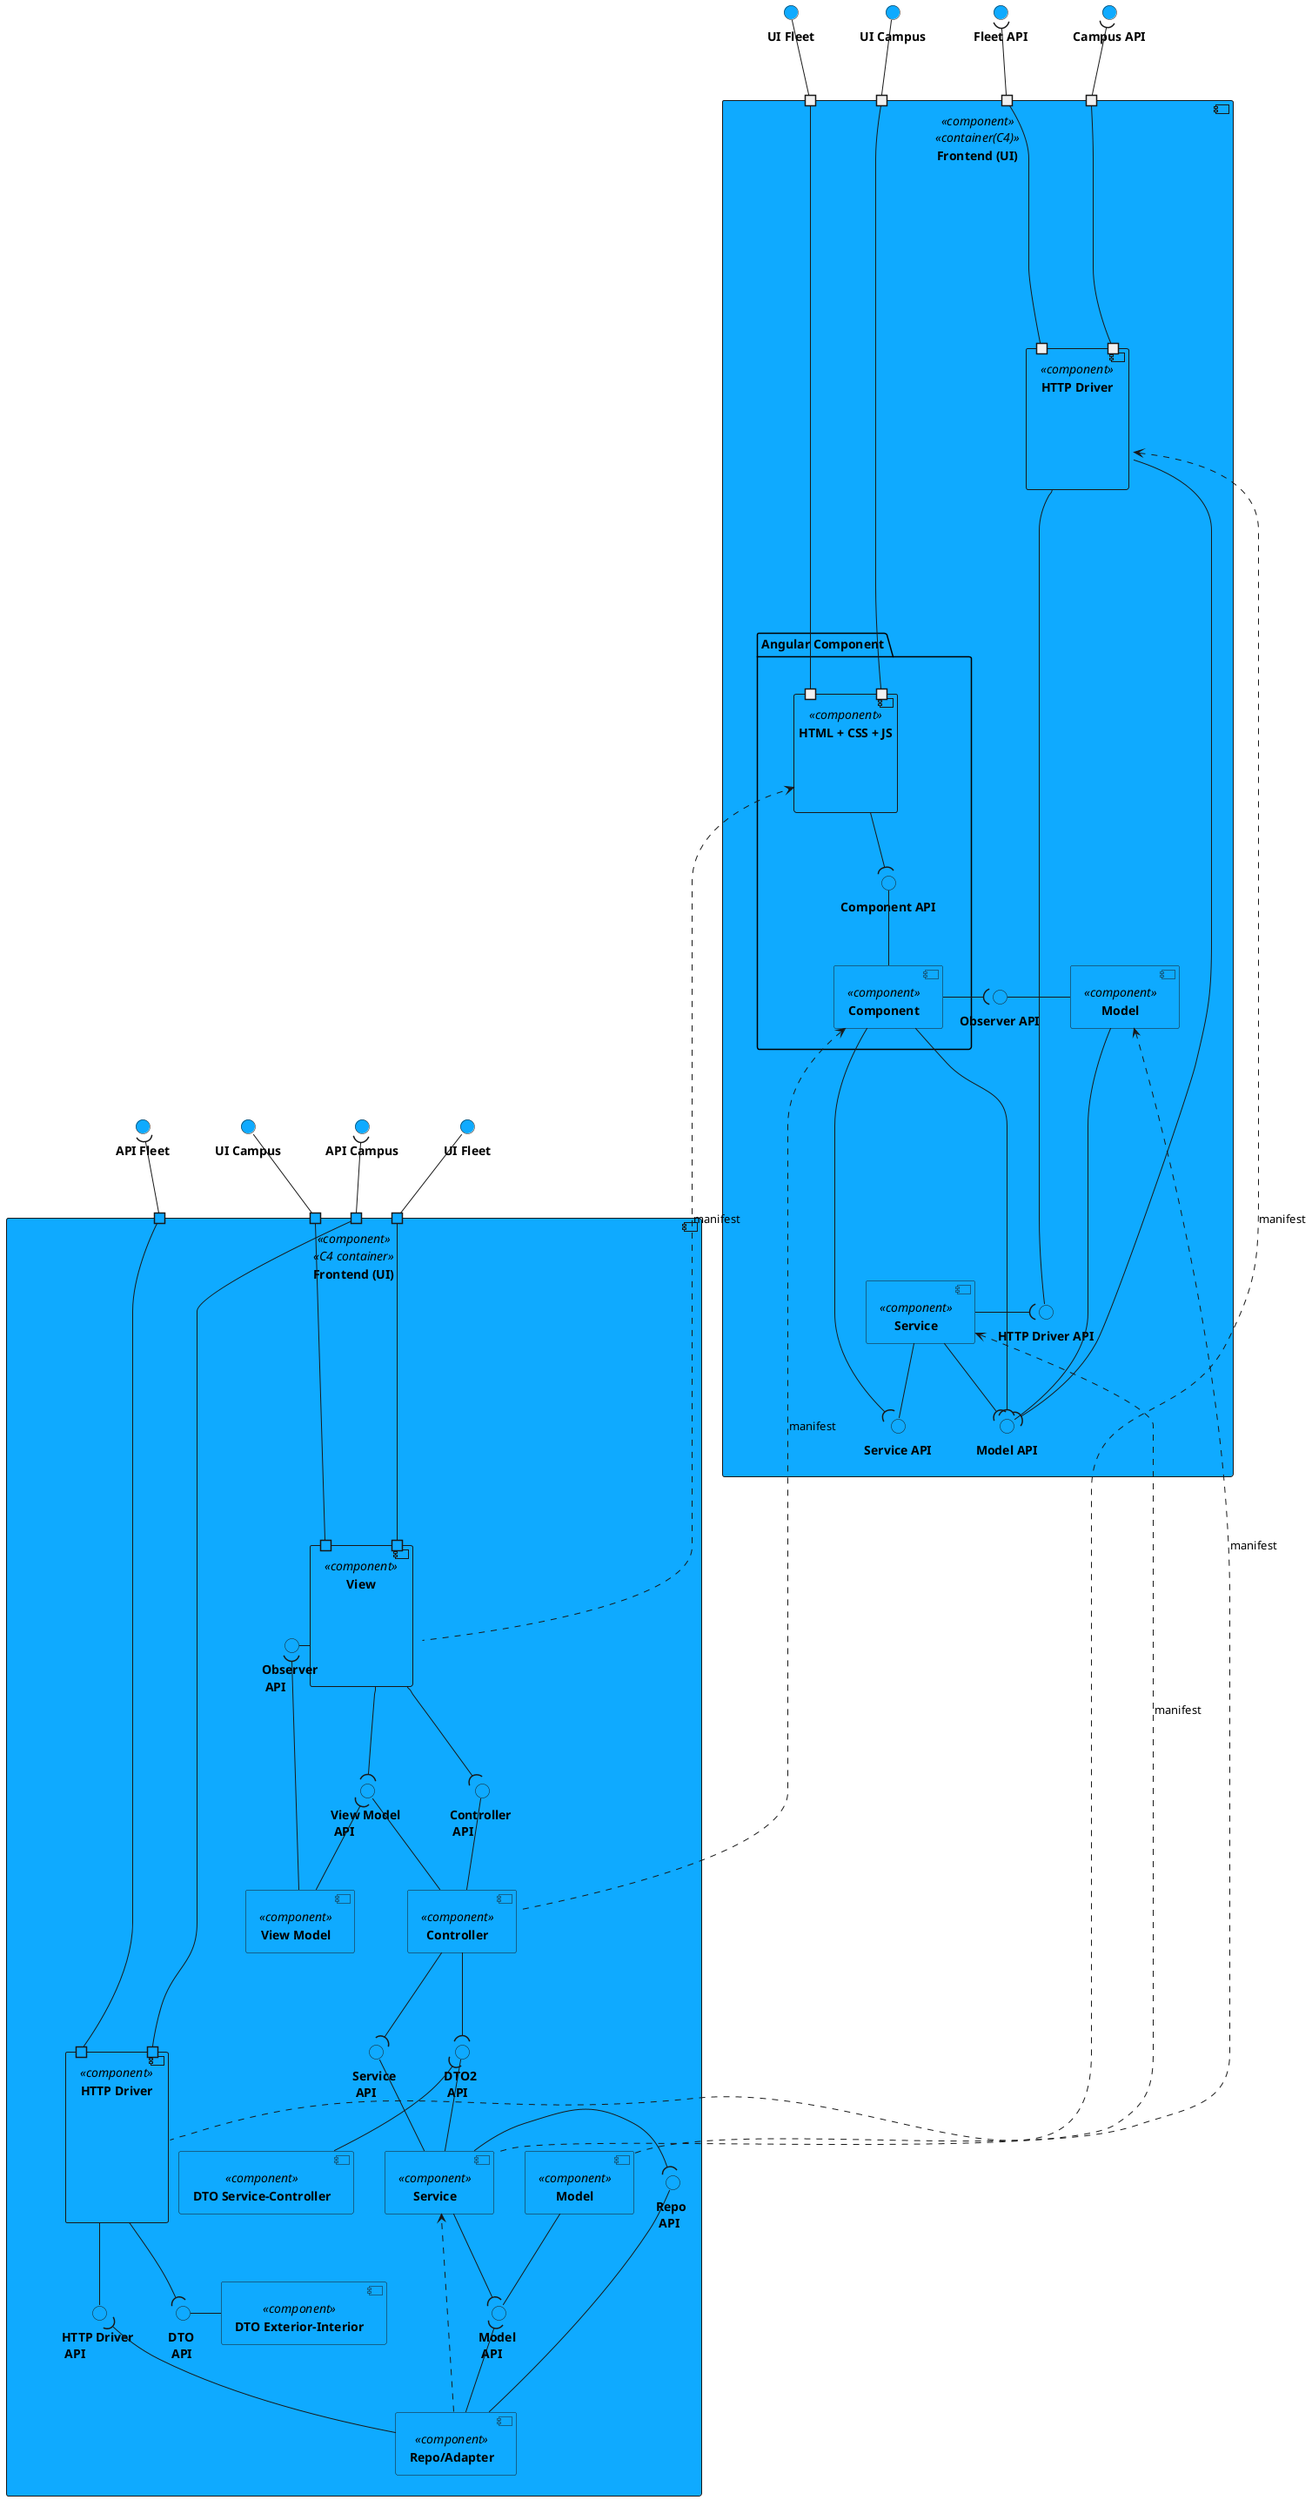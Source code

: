 @startuml

hide circle
hide empty members

skinparam padding 1


skinparam interface {
    backgroundColor #0faaff
}

skinparam component {
    backgroundColor #0faaff
}

interface UI_Campus as "**UI Campus**"
interface UI_Fleet as "**UI Fleet**"
interface API_Fleet as "**API Fleet**"
interface API_Campus as "**API Campus**"

component UI_L <<component>> <<C4 container>> as "**Frontend (UI)**" {
port p1 as " " #0faaff
port p2 as " " #0faaff
port p3 as " " #0faaff
port p4 as " " #0faaff

        component View <<component>> as "**View**"{
            port p5 as " " #0faaff
            port p6 as " " #0faaff
        }
        component HTTPDriver <<component>> as "**HTTP Driver**"{
           port p7 as " " #0faaff
           port p8 as " " #0faaff
        }
        component ViewModel <<component>> as "**View Model**"
        component Controller <<component>> as "**Controller**"
        component Service <<component>> as "**Service**"
        component Model <<component>> as "**Model**"
        component Repository <<component>> as "**Repo/Adapter**"
        component DTO <<component>> as "**DTO Exterior-Interior**"
        component DTO1 <<component>> as "**DTO Service-Controller**"

        interface C_API as "**Controller** \n **API**"
        interface VM_API as "**View Model** \n **API**"
        interface Ob_API as "**Observer** \n **API**"
        interface S_API as "**Service** \n **API**"
        interface R_API as "**Repo** \n **API**"
        interface HTTP_API as "**HTTP Driver** \n **API**"
        interface DTO_API as "**DTO** \n **API**"
        interface Model_API as "**Model** \n **API**"
        interface DTO2_API as "**DTO2** \n **API**"

UI_Campus -d- p1
UI_Fleet -d- p2
p1 -- p5
p2 -- p6
"View" -right- Ob_API
Ob_API )-- "ViewModel"
"View" -down-( C_API
"View" -down-( VM_API
C_API -down- Controller
VM_API -down- Controller
VM_API )-- ViewModel
Controller -down-( S_API
Controller -down-( DTO2_API
S_API -down- Service
DTO2_API -down- Service
DTO2_API )-down- DTO1




API_Fleet )-down- p3
API_Campus )-down- p4
p3 -- p7
p4 -- p8
HTTPDriver -down- HTTP_API
HTTP_API )-down- "Repository"
HTTPDriver -down-( DTO_API
DTO_API -right- DTO
"Repository" -left- R_API
R_API )-left-"Service"
"Repository" ..> "Service"
Service -down-( Model_API
Model -down- Model_API
Model_API )-down- "Repository"


}

    interface Cam_UI_I as "**UI Campus**"
    interface F_UI_I as "**UI Fleet**"
    interface Cam_API_I as "**Campus API**"
    interface F_API_I as "**Fleet API**"

component UI_I <<component>><<container(C4)>>as "Frontend (UI)"{

    port " " as p1_I
    port " " as p2_I
    port " " as p3_I
    port " " as p4_I


    folder Angular_I as "Angular Component"{
        component HTML_I <<component>> as "**HTML + CSS + JS**"{
            port " " as pH1_I
            port " " as pH2_I

            pH1_I - p1_I
            pH2_I - p2_I
        }
        component Component_I <<component>> as "**Component**"
        interface C_API_I as "**Component API**"

        HTML_I -down-( C_API_I
        Component_I -up- C_API_I
    }

    interface Observer_I as "**Observer API**"
    component Service_I <<component>> as "**Service**"
    interface S_API_I as "**Service API**"
    component Model_I <<component>> as "**Model**"
    interface M_API_I as "**Model API**"
    component Driver_I <<component>> as "**HTTP Driver**"{
        port " " as pD1_I
        port " " as pD2_I

        pD1_I -u- p3_I
        pD2_I -u- p4_I
    }
    interface D_API_I as "**HTTP Driver API**"

    Service_I -r- S_API_I
    Model_I -- M_API_I
    Driver_I -r- D_API_I

    Component_I -r-( Observer_I
    Model_I -l-- Observer_I

    Component_I -down----( S_API_I
    Component_I --( M_API_I

    Service_I -r-( D_API_I
    Service_I --( M_API_I

    Driver_I --( M_API_I

    p1_I -up- Cam_UI_I
    p2_I -up- F_UI_I
    p3_I -up-( Cam_API_I
    p4_I -up-( F_API_I


    Service_I -[hidden]up--- Component_I
    Model_I -[hidden]up--- Driver_I
    HTML_I -[hidden]right--- Component_I
    Driver_I -[hidden]d--- Angular_I
}

View -u------.> HTML_I : manifest
Controller -u-------.> Component_I : manifest
HTTPDriver -u-------.> Driver_I : manifest
Service -u----.> Service_I : manifest
Model -u---.> Model_I : manifest

UI_L -l[hidden]----- UI_I
UI_I -r[hidden]----- UI_L
@enduml